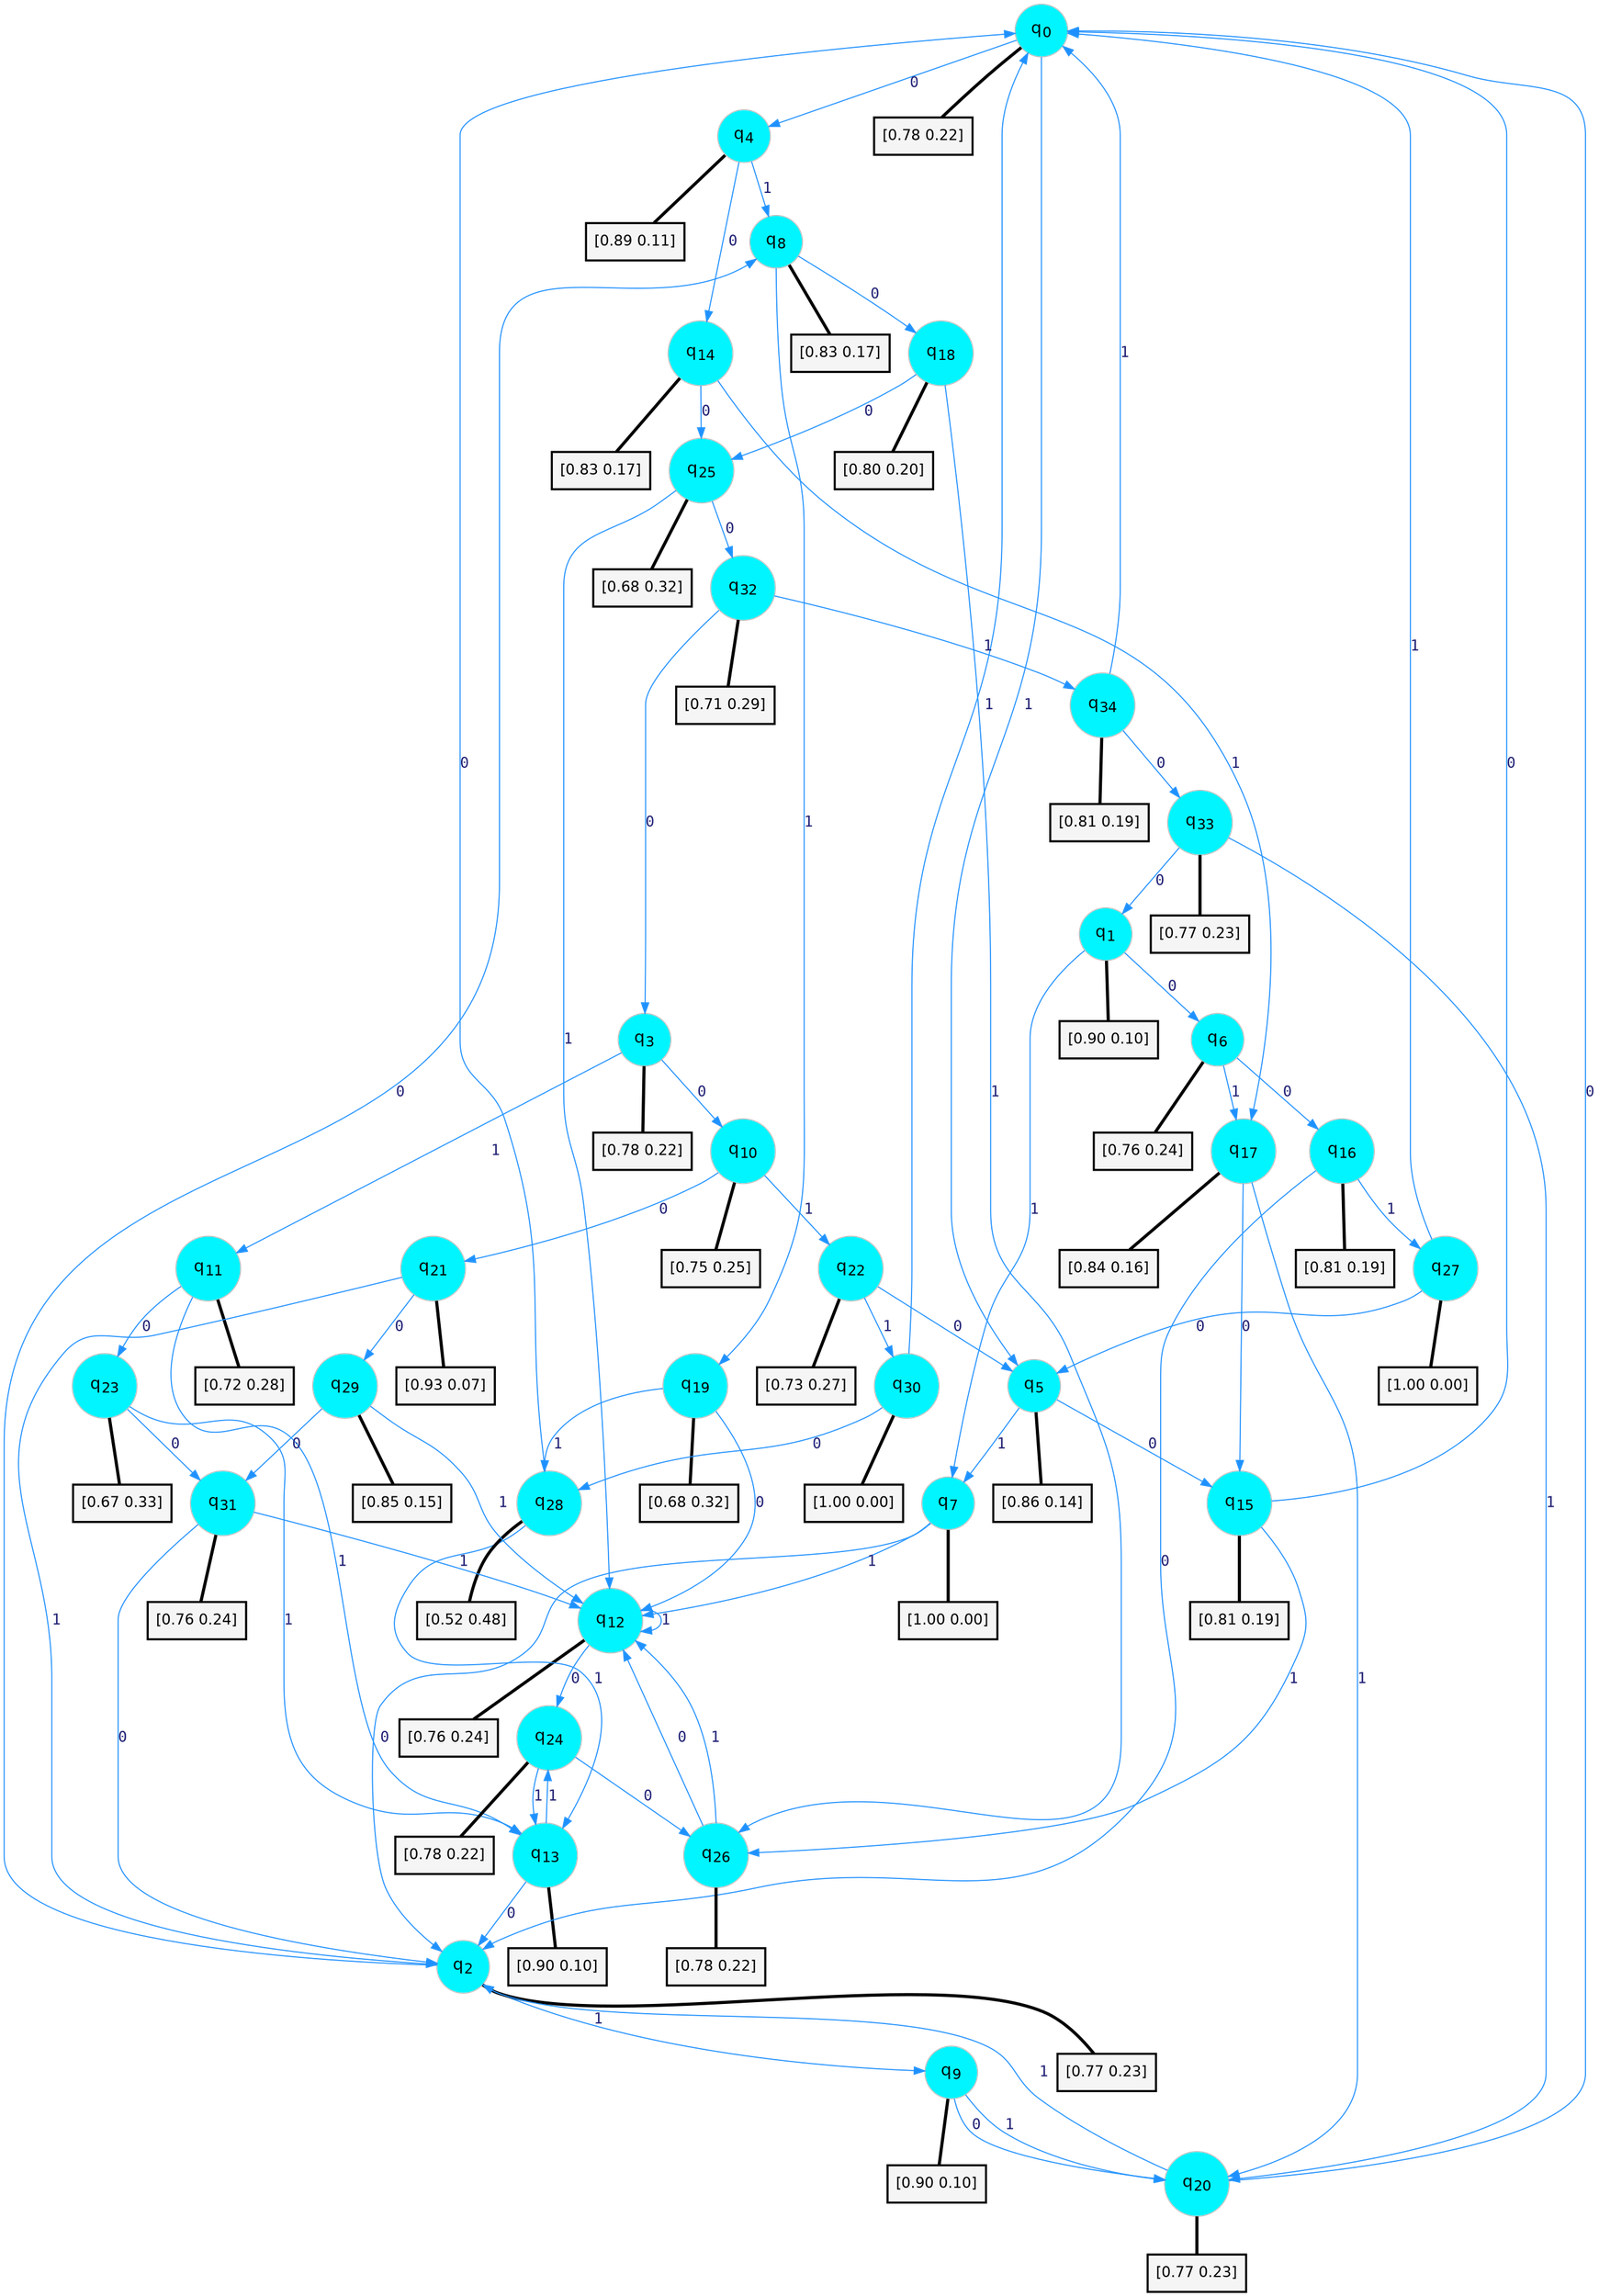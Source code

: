 digraph G {
graph [
bgcolor=transparent, dpi=300, rankdir=TD, size="40,25"];
node [
color=gray, fillcolor=turquoise1, fontcolor=black, fontname=Helvetica, fontsize=16, fontweight=bold, shape=circle, style=filled];
edge [
arrowsize=1, color=dodgerblue1, fontcolor=midnightblue, fontname=courier, fontweight=bold, penwidth=1, style=solid, weight=20];
0[label=<q<SUB>0</SUB>>];
1[label=<q<SUB>1</SUB>>];
2[label=<q<SUB>2</SUB>>];
3[label=<q<SUB>3</SUB>>];
4[label=<q<SUB>4</SUB>>];
5[label=<q<SUB>5</SUB>>];
6[label=<q<SUB>6</SUB>>];
7[label=<q<SUB>7</SUB>>];
8[label=<q<SUB>8</SUB>>];
9[label=<q<SUB>9</SUB>>];
10[label=<q<SUB>10</SUB>>];
11[label=<q<SUB>11</SUB>>];
12[label=<q<SUB>12</SUB>>];
13[label=<q<SUB>13</SUB>>];
14[label=<q<SUB>14</SUB>>];
15[label=<q<SUB>15</SUB>>];
16[label=<q<SUB>16</SUB>>];
17[label=<q<SUB>17</SUB>>];
18[label=<q<SUB>18</SUB>>];
19[label=<q<SUB>19</SUB>>];
20[label=<q<SUB>20</SUB>>];
21[label=<q<SUB>21</SUB>>];
22[label=<q<SUB>22</SUB>>];
23[label=<q<SUB>23</SUB>>];
24[label=<q<SUB>24</SUB>>];
25[label=<q<SUB>25</SUB>>];
26[label=<q<SUB>26</SUB>>];
27[label=<q<SUB>27</SUB>>];
28[label=<q<SUB>28</SUB>>];
29[label=<q<SUB>29</SUB>>];
30[label=<q<SUB>30</SUB>>];
31[label=<q<SUB>31</SUB>>];
32[label=<q<SUB>32</SUB>>];
33[label=<q<SUB>33</SUB>>];
34[label=<q<SUB>34</SUB>>];
35[label="[0.78 0.22]", shape=box,fontcolor=black, fontname=Helvetica, fontsize=14, penwidth=2, fillcolor=whitesmoke,color=black];
36[label="[0.90 0.10]", shape=box,fontcolor=black, fontname=Helvetica, fontsize=14, penwidth=2, fillcolor=whitesmoke,color=black];
37[label="[0.77 0.23]", shape=box,fontcolor=black, fontname=Helvetica, fontsize=14, penwidth=2, fillcolor=whitesmoke,color=black];
38[label="[0.78 0.22]", shape=box,fontcolor=black, fontname=Helvetica, fontsize=14, penwidth=2, fillcolor=whitesmoke,color=black];
39[label="[0.89 0.11]", shape=box,fontcolor=black, fontname=Helvetica, fontsize=14, penwidth=2, fillcolor=whitesmoke,color=black];
40[label="[0.86 0.14]", shape=box,fontcolor=black, fontname=Helvetica, fontsize=14, penwidth=2, fillcolor=whitesmoke,color=black];
41[label="[0.76 0.24]", shape=box,fontcolor=black, fontname=Helvetica, fontsize=14, penwidth=2, fillcolor=whitesmoke,color=black];
42[label="[1.00 0.00]", shape=box,fontcolor=black, fontname=Helvetica, fontsize=14, penwidth=2, fillcolor=whitesmoke,color=black];
43[label="[0.83 0.17]", shape=box,fontcolor=black, fontname=Helvetica, fontsize=14, penwidth=2, fillcolor=whitesmoke,color=black];
44[label="[0.90 0.10]", shape=box,fontcolor=black, fontname=Helvetica, fontsize=14, penwidth=2, fillcolor=whitesmoke,color=black];
45[label="[0.75 0.25]", shape=box,fontcolor=black, fontname=Helvetica, fontsize=14, penwidth=2, fillcolor=whitesmoke,color=black];
46[label="[0.72 0.28]", shape=box,fontcolor=black, fontname=Helvetica, fontsize=14, penwidth=2, fillcolor=whitesmoke,color=black];
47[label="[0.76 0.24]", shape=box,fontcolor=black, fontname=Helvetica, fontsize=14, penwidth=2, fillcolor=whitesmoke,color=black];
48[label="[0.90 0.10]", shape=box,fontcolor=black, fontname=Helvetica, fontsize=14, penwidth=2, fillcolor=whitesmoke,color=black];
49[label="[0.83 0.17]", shape=box,fontcolor=black, fontname=Helvetica, fontsize=14, penwidth=2, fillcolor=whitesmoke,color=black];
50[label="[0.81 0.19]", shape=box,fontcolor=black, fontname=Helvetica, fontsize=14, penwidth=2, fillcolor=whitesmoke,color=black];
51[label="[0.81 0.19]", shape=box,fontcolor=black, fontname=Helvetica, fontsize=14, penwidth=2, fillcolor=whitesmoke,color=black];
52[label="[0.84 0.16]", shape=box,fontcolor=black, fontname=Helvetica, fontsize=14, penwidth=2, fillcolor=whitesmoke,color=black];
53[label="[0.80 0.20]", shape=box,fontcolor=black, fontname=Helvetica, fontsize=14, penwidth=2, fillcolor=whitesmoke,color=black];
54[label="[0.68 0.32]", shape=box,fontcolor=black, fontname=Helvetica, fontsize=14, penwidth=2, fillcolor=whitesmoke,color=black];
55[label="[0.77 0.23]", shape=box,fontcolor=black, fontname=Helvetica, fontsize=14, penwidth=2, fillcolor=whitesmoke,color=black];
56[label="[0.93 0.07]", shape=box,fontcolor=black, fontname=Helvetica, fontsize=14, penwidth=2, fillcolor=whitesmoke,color=black];
57[label="[0.73 0.27]", shape=box,fontcolor=black, fontname=Helvetica, fontsize=14, penwidth=2, fillcolor=whitesmoke,color=black];
58[label="[0.67 0.33]", shape=box,fontcolor=black, fontname=Helvetica, fontsize=14, penwidth=2, fillcolor=whitesmoke,color=black];
59[label="[0.78 0.22]", shape=box,fontcolor=black, fontname=Helvetica, fontsize=14, penwidth=2, fillcolor=whitesmoke,color=black];
60[label="[0.68 0.32]", shape=box,fontcolor=black, fontname=Helvetica, fontsize=14, penwidth=2, fillcolor=whitesmoke,color=black];
61[label="[0.78 0.22]", shape=box,fontcolor=black, fontname=Helvetica, fontsize=14, penwidth=2, fillcolor=whitesmoke,color=black];
62[label="[1.00 0.00]", shape=box,fontcolor=black, fontname=Helvetica, fontsize=14, penwidth=2, fillcolor=whitesmoke,color=black];
63[label="[0.52 0.48]", shape=box,fontcolor=black, fontname=Helvetica, fontsize=14, penwidth=2, fillcolor=whitesmoke,color=black];
64[label="[0.85 0.15]", shape=box,fontcolor=black, fontname=Helvetica, fontsize=14, penwidth=2, fillcolor=whitesmoke,color=black];
65[label="[1.00 0.00]", shape=box,fontcolor=black, fontname=Helvetica, fontsize=14, penwidth=2, fillcolor=whitesmoke,color=black];
66[label="[0.76 0.24]", shape=box,fontcolor=black, fontname=Helvetica, fontsize=14, penwidth=2, fillcolor=whitesmoke,color=black];
67[label="[0.71 0.29]", shape=box,fontcolor=black, fontname=Helvetica, fontsize=14, penwidth=2, fillcolor=whitesmoke,color=black];
68[label="[0.77 0.23]", shape=box,fontcolor=black, fontname=Helvetica, fontsize=14, penwidth=2, fillcolor=whitesmoke,color=black];
69[label="[0.81 0.19]", shape=box,fontcolor=black, fontname=Helvetica, fontsize=14, penwidth=2, fillcolor=whitesmoke,color=black];
0->4 [label=0];
0->5 [label=1];
0->35 [arrowhead=none, penwidth=3,color=black];
1->6 [label=0];
1->7 [label=1];
1->36 [arrowhead=none, penwidth=3,color=black];
2->8 [label=0];
2->9 [label=1];
2->37 [arrowhead=none, penwidth=3,color=black];
3->10 [label=0];
3->11 [label=1];
3->38 [arrowhead=none, penwidth=3,color=black];
4->14 [label=0];
4->8 [label=1];
4->39 [arrowhead=none, penwidth=3,color=black];
5->15 [label=0];
5->7 [label=1];
5->40 [arrowhead=none, penwidth=3,color=black];
6->16 [label=0];
6->17 [label=1];
6->41 [arrowhead=none, penwidth=3,color=black];
7->2 [label=0];
7->12 [label=1];
7->42 [arrowhead=none, penwidth=3,color=black];
8->18 [label=0];
8->19 [label=1];
8->43 [arrowhead=none, penwidth=3,color=black];
9->20 [label=0];
9->20 [label=1];
9->44 [arrowhead=none, penwidth=3,color=black];
10->21 [label=0];
10->22 [label=1];
10->45 [arrowhead=none, penwidth=3,color=black];
11->23 [label=0];
11->13 [label=1];
11->46 [arrowhead=none, penwidth=3,color=black];
12->24 [label=0];
12->12 [label=1];
12->47 [arrowhead=none, penwidth=3,color=black];
13->2 [label=0];
13->24 [label=1];
13->48 [arrowhead=none, penwidth=3,color=black];
14->25 [label=0];
14->17 [label=1];
14->49 [arrowhead=none, penwidth=3,color=black];
15->0 [label=0];
15->26 [label=1];
15->50 [arrowhead=none, penwidth=3,color=black];
16->2 [label=0];
16->27 [label=1];
16->51 [arrowhead=none, penwidth=3,color=black];
17->15 [label=0];
17->20 [label=1];
17->52 [arrowhead=none, penwidth=3,color=black];
18->25 [label=0];
18->26 [label=1];
18->53 [arrowhead=none, penwidth=3,color=black];
19->12 [label=0];
19->28 [label=1];
19->54 [arrowhead=none, penwidth=3,color=black];
20->0 [label=0];
20->2 [label=1];
20->55 [arrowhead=none, penwidth=3,color=black];
21->29 [label=0];
21->2 [label=1];
21->56 [arrowhead=none, penwidth=3,color=black];
22->5 [label=0];
22->30 [label=1];
22->57 [arrowhead=none, penwidth=3,color=black];
23->31 [label=0];
23->13 [label=1];
23->58 [arrowhead=none, penwidth=3,color=black];
24->26 [label=0];
24->13 [label=1];
24->59 [arrowhead=none, penwidth=3,color=black];
25->32 [label=0];
25->12 [label=1];
25->60 [arrowhead=none, penwidth=3,color=black];
26->12 [label=0];
26->12 [label=1];
26->61 [arrowhead=none, penwidth=3,color=black];
27->5 [label=0];
27->0 [label=1];
27->62 [arrowhead=none, penwidth=3,color=black];
28->0 [label=0];
28->13 [label=1];
28->63 [arrowhead=none, penwidth=3,color=black];
29->31 [label=0];
29->12 [label=1];
29->64 [arrowhead=none, penwidth=3,color=black];
30->28 [label=0];
30->0 [label=1];
30->65 [arrowhead=none, penwidth=3,color=black];
31->2 [label=0];
31->12 [label=1];
31->66 [arrowhead=none, penwidth=3,color=black];
32->3 [label=0];
32->34 [label=1];
32->67 [arrowhead=none, penwidth=3,color=black];
33->1 [label=0];
33->20 [label=1];
33->68 [arrowhead=none, penwidth=3,color=black];
34->33 [label=0];
34->0 [label=1];
34->69 [arrowhead=none, penwidth=3,color=black];
}
